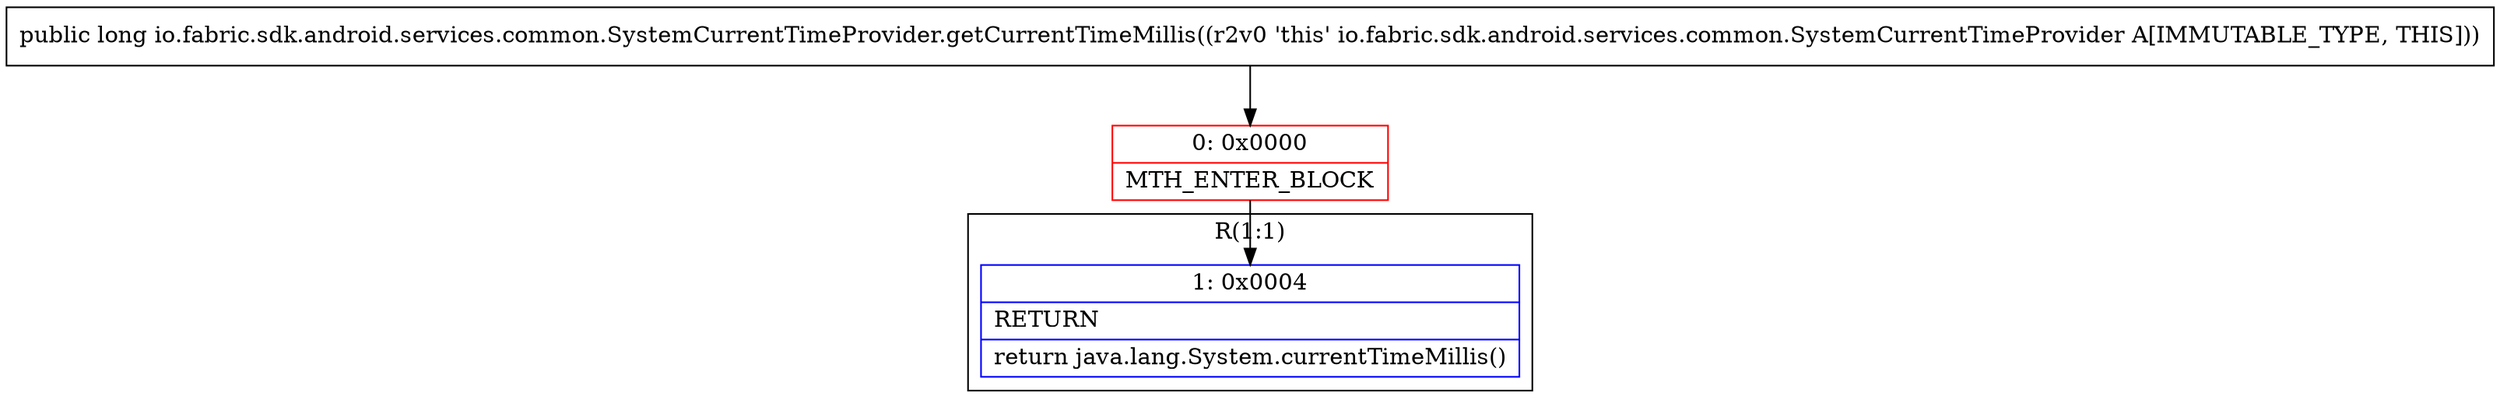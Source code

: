 digraph "CFG forio.fabric.sdk.android.services.common.SystemCurrentTimeProvider.getCurrentTimeMillis()J" {
subgraph cluster_Region_1202689019 {
label = "R(1:1)";
node [shape=record,color=blue];
Node_1 [shape=record,label="{1\:\ 0x0004|RETURN\l|return java.lang.System.currentTimeMillis()\l}"];
}
Node_0 [shape=record,color=red,label="{0\:\ 0x0000|MTH_ENTER_BLOCK\l}"];
MethodNode[shape=record,label="{public long io.fabric.sdk.android.services.common.SystemCurrentTimeProvider.getCurrentTimeMillis((r2v0 'this' io.fabric.sdk.android.services.common.SystemCurrentTimeProvider A[IMMUTABLE_TYPE, THIS])) }"];
MethodNode -> Node_0;
Node_0 -> Node_1;
}

